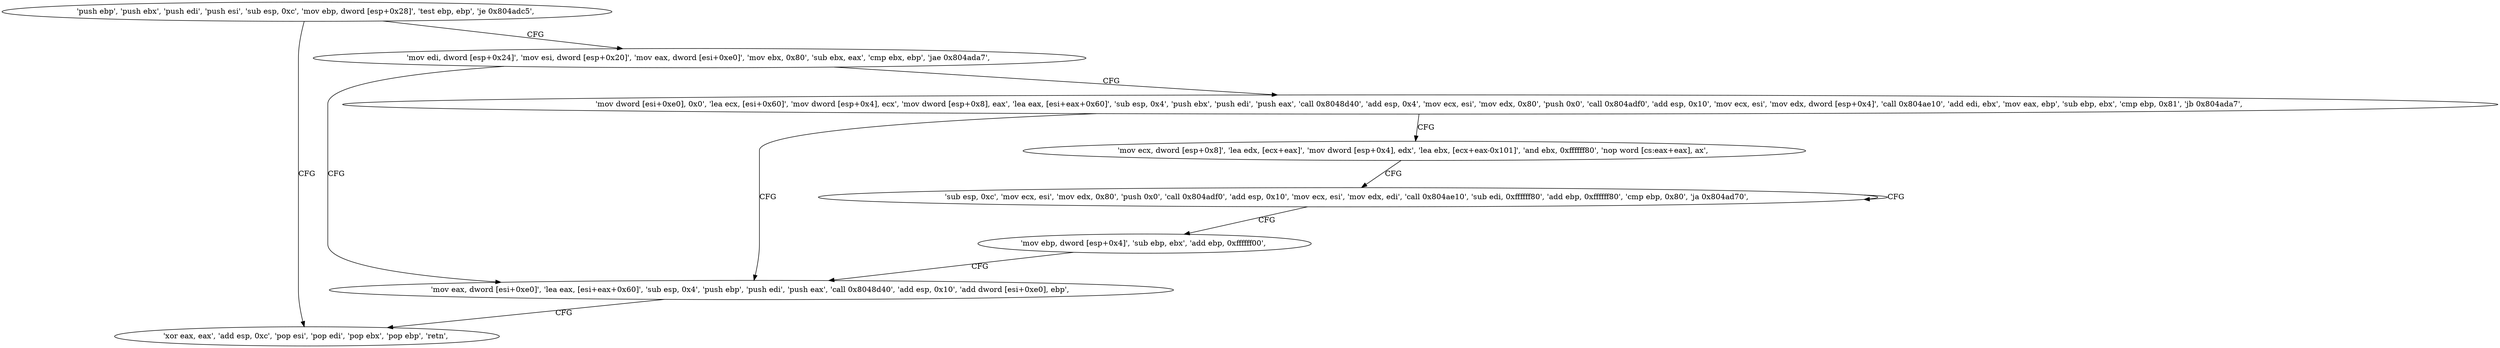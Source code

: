 digraph "func" {
"134524112" [label = "'push ebp', 'push ebx', 'push edi', 'push esi', 'sub esp, 0xc', 'mov ebp, dword [esp+0x28]', 'test ebp, ebp', 'je 0x804adc5', " ]
"134524357" [label = "'xor eax, eax', 'add esp, 0xc', 'pop esi', 'pop edi', 'pop ebx', 'pop ebp', 'retn', " ]
"134524131" [label = "'mov edi, dword [esp+0x24]', 'mov esi, dword [esp+0x20]', 'mov eax, dword [esi+0xe0]', 'mov ebx, 0x80', 'sub ebx, eax', 'cmp ebx, ebp', 'jae 0x804ada7', " ]
"134524327" [label = "'mov eax, dword [esi+0xe0]', 'lea eax, [esi+eax+0x60]', 'sub esp, 0x4', 'push ebp', 'push edi', 'push eax', 'call 0x8048d40', 'add esp, 0x10', 'add dword [esi+0xe0], ebp', " ]
"134524160" [label = "'mov dword [esi+0xe0], 0x0', 'lea ecx, [esi+0x60]', 'mov dword [esp+0x4], ecx', 'mov dword [esp+0x8], eax', 'lea eax, [esi+eax+0x60]', 'sub esp, 0x4', 'push ebx', 'push edi', 'push eax', 'call 0x8048d40', 'add esp, 0x4', 'mov ecx, esi', 'mov edx, 0x80', 'push 0x0', 'call 0x804adf0', 'add esp, 0x10', 'mov ecx, esi', 'mov edx, dword [esp+0x4]', 'call 0x804ae10', 'add edi, ebx', 'mov eax, ebp', 'sub ebp, ebx', 'cmp ebp, 0x81', 'jb 0x804ada7', " ]
"134524241" [label = "'mov ecx, dword [esp+0x8]', 'lea edx, [ecx+eax]', 'mov dword [esp+0x4], edx', 'lea ebx, [ecx+eax-0x101]', 'and ebx, 0xffffff80', 'nop word [cs:eax+eax], ax', " ]
"134524272" [label = "'sub esp, 0xc', 'mov ecx, esi', 'mov edx, 0x80', 'push 0x0', 'call 0x804adf0', 'add esp, 0x10', 'mov ecx, esi', 'mov edx, edi', 'call 0x804ae10', 'sub edi, 0xffffff80', 'add ebp, 0xffffff80', 'cmp ebp, 0x80', 'ja 0x804ad70', " ]
"134524315" [label = "'mov ebp, dword [esp+0x4]', 'sub ebp, ebx', 'add ebp, 0xffffff00', " ]
"134524112" -> "134524357" [ label = "CFG" ]
"134524112" -> "134524131" [ label = "CFG" ]
"134524131" -> "134524327" [ label = "CFG" ]
"134524131" -> "134524160" [ label = "CFG" ]
"134524327" -> "134524357" [ label = "CFG" ]
"134524160" -> "134524327" [ label = "CFG" ]
"134524160" -> "134524241" [ label = "CFG" ]
"134524241" -> "134524272" [ label = "CFG" ]
"134524272" -> "134524272" [ label = "CFG" ]
"134524272" -> "134524315" [ label = "CFG" ]
"134524315" -> "134524327" [ label = "CFG" ]
}
